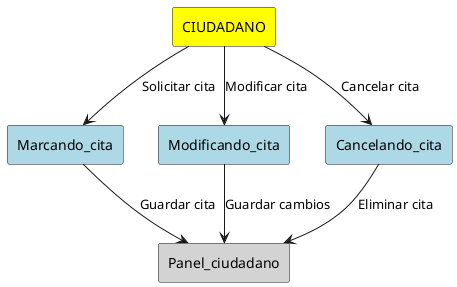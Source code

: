 @startuml
' Definición de rectángulos con colores
rectangle CIUDADANO #FFFF00
rectangle Panel_ciudadano#D3D3D3
rectangle Marcando_cita #ADD8E6
rectangle Modificando_cita #ADD8E6
rectangle Cancelando_cita #ADD8E6

' Relaciones
CIUDADANO --> Marcando_cita : Solicitar cita
CIUDADANO --> Modificando_cita : Modificar cita
CIUDADANO --> Cancelando_cita : Cancelar cita
Modificando_cita --> Panel_ciudadano : Guardar cambios
Cancelando_cita --> Panel_ciudadano : Eliminar cita
Marcando_cita --> Panel_ciudadano : Guardar cita
@enduml

